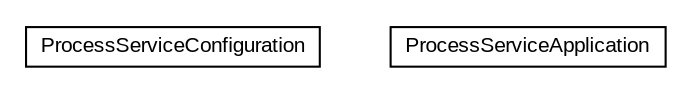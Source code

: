 #!/usr/local/bin/dot
#
# Class diagram 
# Generated by UMLGraph version R5_6-24-gf6e263 (http://www.umlgraph.org/)
#

digraph G {
	edge [fontname="arial",fontsize=10,labelfontname="arial",labelfontsize=10];
	node [fontname="arial",fontsize=10,shape=plaintext];
	nodesep=0.25;
	ranksep=0.5;
	// com.mycompany.task1.ProcessServiceConfiguration
	c82 [label=<<table title="com.mycompany.task1.ProcessServiceConfiguration" border="0" cellborder="1" cellspacing="0" cellpadding="2" port="p" href="./ProcessServiceConfiguration.html">
		<tr><td><table border="0" cellspacing="0" cellpadding="1">
<tr><td align="center" balign="center"> ProcessServiceConfiguration </td></tr>
		</table></td></tr>
		</table>>, URL="./ProcessServiceConfiguration.html", fontname="arial", fontcolor="black", fontsize=10.0];
	// com.mycompany.task1.ProcessServiceApplication
	c83 [label=<<table title="com.mycompany.task1.ProcessServiceApplication" border="0" cellborder="1" cellspacing="0" cellpadding="2" port="p" href="./ProcessServiceApplication.html">
		<tr><td><table border="0" cellspacing="0" cellpadding="1">
<tr><td align="center" balign="center"> ProcessServiceApplication </td></tr>
		</table></td></tr>
		</table>>, URL="./ProcessServiceApplication.html", fontname="arial", fontcolor="black", fontsize=10.0];
}


